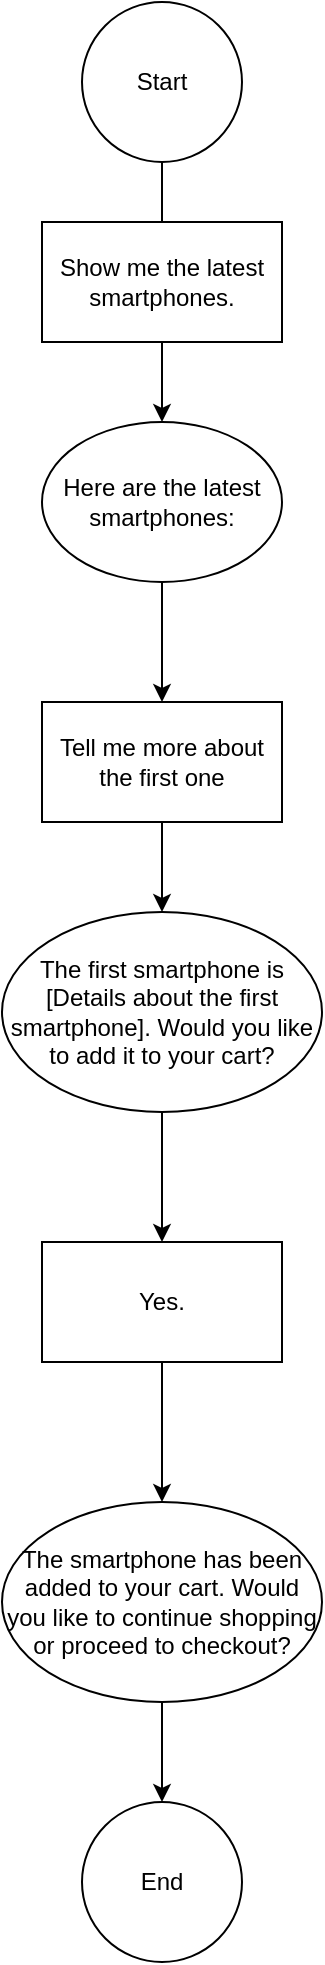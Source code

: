 <mxfile version="24.6.4" type="github">
  <diagram id="C5RBs43oDa-KdzZeNtuy" name="Page-1">
    <mxGraphModel dx="880" dy="434" grid="1" gridSize="10" guides="1" tooltips="1" connect="1" arrows="1" fold="1" page="1" pageScale="1" pageWidth="827" pageHeight="1169" math="0" shadow="0">
      <root>
        <mxCell id="WIyWlLk6GJQsqaUBKTNV-0" />
        <mxCell id="WIyWlLk6GJQsqaUBKTNV-1" parent="WIyWlLk6GJQsqaUBKTNV-0" />
        <mxCell id="jIHXx2fWcTh93cBMFM3c-17" value="" style="edgeStyle=orthogonalEdgeStyle;rounded=0;orthogonalLoop=1;jettySize=auto;html=1;" edge="1" parent="WIyWlLk6GJQsqaUBKTNV-1" source="jIHXx2fWcTh93cBMFM3c-18" target="jIHXx2fWcTh93cBMFM3c-21">
          <mxGeometry relative="1" as="geometry" />
        </mxCell>
        <mxCell id="jIHXx2fWcTh93cBMFM3c-18" value="Show me the latest smartphones." style="rounded=0;whiteSpace=wrap;html=1;" vertex="1" parent="WIyWlLk6GJQsqaUBKTNV-1">
          <mxGeometry x="70" y="140" width="120" height="60" as="geometry" />
        </mxCell>
        <mxCell id="jIHXx2fWcTh93cBMFM3c-19" value="Start" style="ellipse;whiteSpace=wrap;html=1;aspect=fixed;" vertex="1" parent="WIyWlLk6GJQsqaUBKTNV-1">
          <mxGeometry x="90" y="30" width="80" height="80" as="geometry" />
        </mxCell>
        <mxCell id="jIHXx2fWcTh93cBMFM3c-20" value="" style="edgeStyle=orthogonalEdgeStyle;rounded=0;orthogonalLoop=1;jettySize=auto;html=1;" edge="1" parent="WIyWlLk6GJQsqaUBKTNV-1" source="jIHXx2fWcTh93cBMFM3c-21" target="jIHXx2fWcTh93cBMFM3c-23">
          <mxGeometry relative="1" as="geometry" />
        </mxCell>
        <mxCell id="jIHXx2fWcTh93cBMFM3c-21" value="Here are the latest smartphones:" style="ellipse;whiteSpace=wrap;html=1;" vertex="1" parent="WIyWlLk6GJQsqaUBKTNV-1">
          <mxGeometry x="70" y="240" width="120" height="80" as="geometry" />
        </mxCell>
        <mxCell id="jIHXx2fWcTh93cBMFM3c-22" value="" style="edgeStyle=orthogonalEdgeStyle;rounded=0;orthogonalLoop=1;jettySize=auto;html=1;" edge="1" parent="WIyWlLk6GJQsqaUBKTNV-1" source="jIHXx2fWcTh93cBMFM3c-23" target="jIHXx2fWcTh93cBMFM3c-25">
          <mxGeometry relative="1" as="geometry" />
        </mxCell>
        <mxCell id="jIHXx2fWcTh93cBMFM3c-23" value="Tell me more about the first one" style="rounded=0;whiteSpace=wrap;html=1;" vertex="1" parent="WIyWlLk6GJQsqaUBKTNV-1">
          <mxGeometry x="70" y="380" width="120" height="60" as="geometry" />
        </mxCell>
        <mxCell id="jIHXx2fWcTh93cBMFM3c-24" value="" style="edgeStyle=orthogonalEdgeStyle;rounded=0;orthogonalLoop=1;jettySize=auto;html=1;" edge="1" parent="WIyWlLk6GJQsqaUBKTNV-1" source="jIHXx2fWcTh93cBMFM3c-25" target="jIHXx2fWcTh93cBMFM3c-27">
          <mxGeometry relative="1" as="geometry" />
        </mxCell>
        <mxCell id="jIHXx2fWcTh93cBMFM3c-25" value="The first smartphone is [Details about the first smartphone]. Would you like to add it to your cart?" style="ellipse;whiteSpace=wrap;html=1;" vertex="1" parent="WIyWlLk6GJQsqaUBKTNV-1">
          <mxGeometry x="50" y="485" width="160" height="100" as="geometry" />
        </mxCell>
        <mxCell id="jIHXx2fWcTh93cBMFM3c-26" value="" style="edgeStyle=orthogonalEdgeStyle;rounded=0;orthogonalLoop=1;jettySize=auto;html=1;" edge="1" parent="WIyWlLk6GJQsqaUBKTNV-1" source="jIHXx2fWcTh93cBMFM3c-27" target="jIHXx2fWcTh93cBMFM3c-29">
          <mxGeometry relative="1" as="geometry" />
        </mxCell>
        <mxCell id="jIHXx2fWcTh93cBMFM3c-27" value="Yes." style="rounded=0;whiteSpace=wrap;html=1;" vertex="1" parent="WIyWlLk6GJQsqaUBKTNV-1">
          <mxGeometry x="70" y="650" width="120" height="60" as="geometry" />
        </mxCell>
        <mxCell id="jIHXx2fWcTh93cBMFM3c-28" value="" style="edgeStyle=orthogonalEdgeStyle;rounded=0;orthogonalLoop=1;jettySize=auto;html=1;" edge="1" parent="WIyWlLk6GJQsqaUBKTNV-1" source="jIHXx2fWcTh93cBMFM3c-29" target="jIHXx2fWcTh93cBMFM3c-31">
          <mxGeometry relative="1" as="geometry">
            <mxPoint x="420" y="870" as="targetPoint" />
          </mxGeometry>
        </mxCell>
        <mxCell id="jIHXx2fWcTh93cBMFM3c-29" value="The smartphone has been added to your cart. Would you like to continue shopping or proceed to checkout?" style="ellipse;whiteSpace=wrap;html=1;" vertex="1" parent="WIyWlLk6GJQsqaUBKTNV-1">
          <mxGeometry x="50" y="780" width="160" height="100" as="geometry" />
        </mxCell>
        <mxCell id="jIHXx2fWcTh93cBMFM3c-30" value="" style="endArrow=none;html=1;rounded=0;entryX=0.5;entryY=1;entryDx=0;entryDy=0;exitX=0.5;exitY=0;exitDx=0;exitDy=0;" edge="1" parent="WIyWlLk6GJQsqaUBKTNV-1" source="jIHXx2fWcTh93cBMFM3c-18" target="jIHXx2fWcTh93cBMFM3c-19">
          <mxGeometry width="50" height="50" relative="1" as="geometry">
            <mxPoint x="390" y="170" as="sourcePoint" />
            <mxPoint x="440" y="120" as="targetPoint" />
          </mxGeometry>
        </mxCell>
        <mxCell id="jIHXx2fWcTh93cBMFM3c-31" value="End" style="ellipse;whiteSpace=wrap;html=1;aspect=fixed;" vertex="1" parent="WIyWlLk6GJQsqaUBKTNV-1">
          <mxGeometry x="90" y="930" width="80" height="80" as="geometry" />
        </mxCell>
      </root>
    </mxGraphModel>
  </diagram>
</mxfile>
